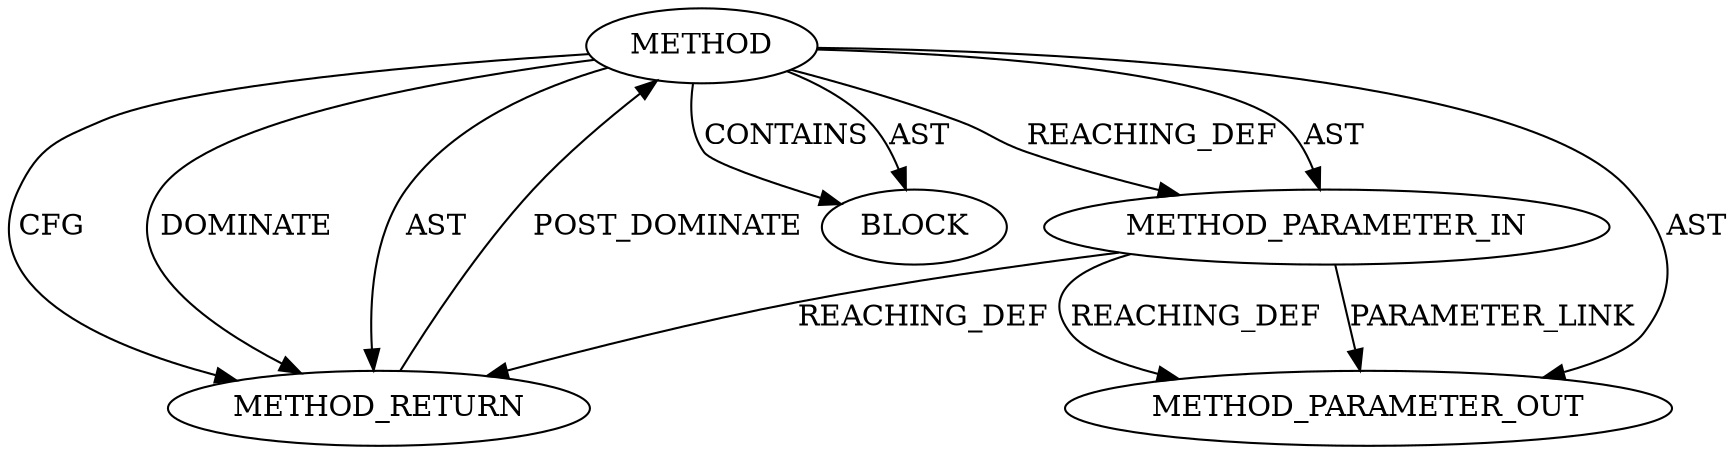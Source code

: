 digraph {
  254 [label=METHOD COLUMN_NUMBER=6 LINE_NUMBER=158 COLUMN_NUMBER_END=49 IS_EXTERNAL=false SIGNATURE="void tls_sw_release_resources_rx (sock*)" NAME="tls_sw_release_resources_rx" AST_PARENT_TYPE="TYPE_DECL" AST_PARENT_FULL_NAME="tls.h:<global>" ORDER=30 CODE="void tls_sw_release_resources_rx(struct sock *sk);" FULL_NAME="tls_sw_release_resources_rx" LINE_NUMBER_END=158 FILENAME="tls.h"]
  257 [label=METHOD_RETURN ORDER=3 CODE="RET" COLUMN_NUMBER=6 LINE_NUMBER=158 TYPE_FULL_NAME="void" EVALUATION_STRATEGY="BY_VALUE"]
  21180 [label=METHOD_PARAMETER_OUT ORDER=1 CODE="struct sock *sk" IS_VARIADIC=false COLUMN_NUMBER=34 LINE_NUMBER=158 TYPE_FULL_NAME="sock*" EVALUATION_STRATEGY="BY_VALUE" INDEX=1 NAME="sk"]
  256 [label=BLOCK ORDER=2 ARGUMENT_INDEX=-1 CODE="<empty>" TYPE_FULL_NAME="<empty>"]
  255 [label=METHOD_PARAMETER_IN ORDER=1 CODE="struct sock *sk" IS_VARIADIC=false COLUMN_NUMBER=34 LINE_NUMBER=158 TYPE_FULL_NAME="sock*" EVALUATION_STRATEGY="BY_VALUE" INDEX=1 NAME="sk"]
  254 -> 255 [label=REACHING_DEF VARIABLE=""]
  254 -> 21180 [label=AST ]
  254 -> 257 [label=CFG ]
  254 -> 257 [label=DOMINATE ]
  255 -> 21180 [label=REACHING_DEF VARIABLE="sk"]
  254 -> 256 [label=CONTAINS ]
  257 -> 254 [label=POST_DOMINATE ]
  254 -> 257 [label=AST ]
  254 -> 256 [label=AST ]
  254 -> 255 [label=AST ]
  255 -> 257 [label=REACHING_DEF VARIABLE="sk"]
  255 -> 21180 [label=PARAMETER_LINK ]
}

